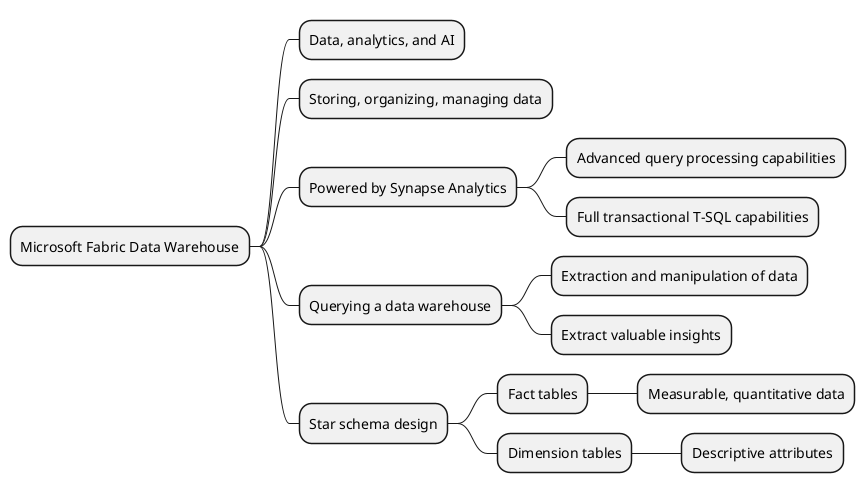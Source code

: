 @startmindmap
* Microsoft Fabric Data Warehouse
** Data, analytics, and AI
** Storing, organizing, managing data
** Powered by Synapse Analytics
*** Advanced query processing capabilities
*** Full transactional T-SQL capabilities
** Querying a data warehouse
*** Extraction and manipulation of data
*** Extract valuable insights
** Star schema design
*** Fact tables
**** Measurable, quantitative data
*** Dimension tables
**** Descriptive attributes
@endmindmap